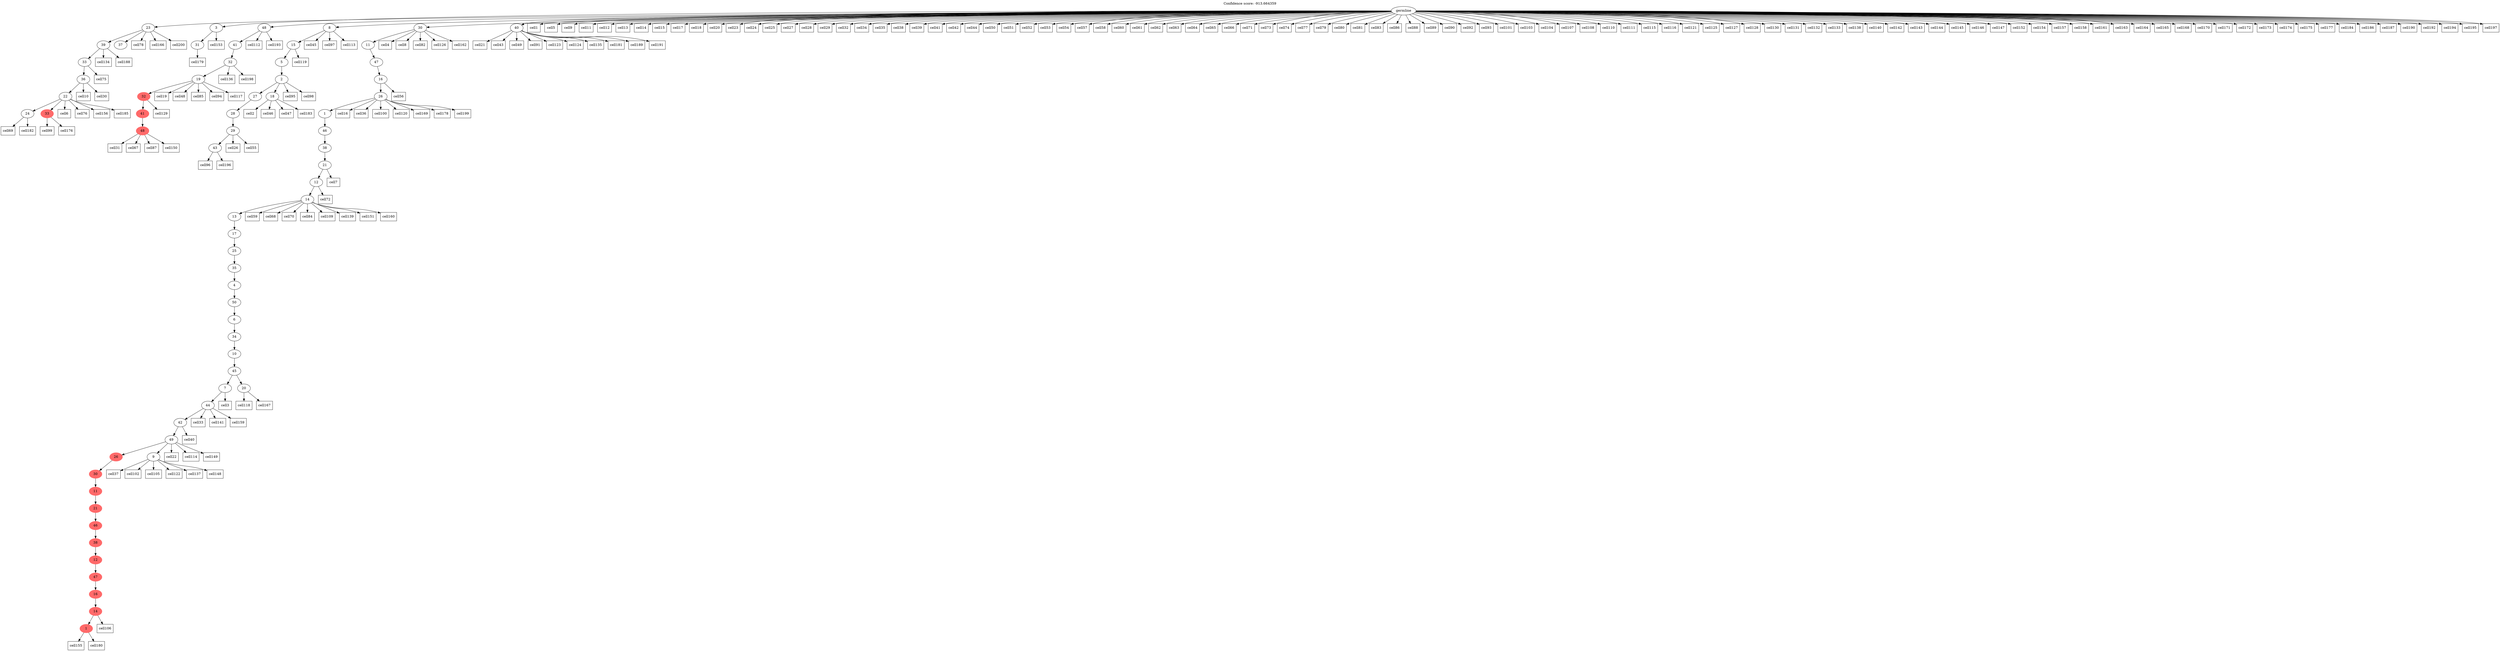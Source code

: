 digraph g {
	"61" -> "62";
	"62" [label="24"];
	"61" -> "63";
	"63" [color=indianred1, style=filled, label="33"];
	"60" -> "61";
	"61" [label="22"];
	"59" -> "60";
	"60" [label="36"];
	"58" -> "59";
	"59" [label="33"];
	"57" -> "58";
	"58" [label="39"];
	"57" -> "64";
	"64" [label="37"];
	"55" -> "56";
	"56" [label="31"];
	"53" -> "54";
	"54" [color=indianred1, style=filled, label="48"];
	"52" -> "53";
	"53" [color=indianred1, style=filled, label="41"];
	"51" -> "52";
	"52" [color=indianred1, style=filled, label="32"];
	"50" -> "51";
	"51" [label="19"];
	"49" -> "50";
	"50" [label="32"];
	"48" -> "49";
	"49" [label="41"];
	"45" -> "46";
	"46" [label="43"];
	"44" -> "45";
	"45" [label="29"];
	"43" -> "44";
	"44" [label="28"];
	"42" -> "43";
	"43" [label="27"];
	"42" -> "47";
	"47" [label="18"];
	"41" -> "42";
	"42" [label="2"];
	"40" -> "41";
	"41" [label="5"];
	"39" -> "40";
	"40" [label="15"];
	"36" -> "37";
	"37" [color=indianred1, style=filled, label="1"];
	"35" -> "36";
	"36" [color=indianred1, style=filled, label="14"];
	"34" -> "35";
	"35" [color=indianred1, style=filled, label="16"];
	"33" -> "34";
	"34" [color=indianred1, style=filled, label="47"];
	"32" -> "33";
	"33" [color=indianred1, style=filled, label="12"];
	"31" -> "32";
	"32" [color=indianred1, style=filled, label="38"];
	"30" -> "31";
	"31" [color=indianred1, style=filled, label="46"];
	"29" -> "30";
	"30" [color=indianred1, style=filled, label="21"];
	"28" -> "29";
	"29" [color=indianred1, style=filled, label="11"];
	"27" -> "28";
	"28" [color=indianred1, style=filled, label="30"];
	"25" -> "26";
	"26" [label="9"];
	"25" -> "27";
	"27" [color=indianred1, style=filled, label="26"];
	"24" -> "25";
	"25" [label="49"];
	"23" -> "24";
	"24" [label="42"];
	"22" -> "23";
	"23" [label="44"];
	"21" -> "22";
	"22" [label="7"];
	"21" -> "38";
	"38" [label="20"];
	"20" -> "21";
	"21" [label="45"];
	"19" -> "20";
	"20" [label="10"];
	"18" -> "19";
	"19" [label="34"];
	"17" -> "18";
	"18" [label="6"];
	"16" -> "17";
	"17" [label="50"];
	"15" -> "16";
	"16" [label="4"];
	"14" -> "15";
	"15" [label="35"];
	"13" -> "14";
	"14" [label="25"];
	"12" -> "13";
	"13" [label="17"];
	"11" -> "12";
	"12" [label="13"];
	"10" -> "11";
	"11" [label="14"];
	"9" -> "10";
	"10" [label="12"];
	"8" -> "9";
	"9" [label="21"];
	"7" -> "8";
	"8" [label="38"];
	"6" -> "7";
	"7" [label="46"];
	"5" -> "6";
	"6" [label="1"];
	"4" -> "5";
	"5" [label="26"];
	"3" -> "4";
	"4" [label="16"];
	"2" -> "3";
	"3" [label="47"];
	"1" -> "2";
	"2" [label="11"];
	"0" -> "1";
	"1" [label="30"];
	"0" -> "39";
	"39" [label="8"];
	"0" -> "48";
	"48" [label="48"];
	"0" -> "55";
	"55" [label="3"];
	"0" -> "57";
	"57" [label="23"];
	"0" -> "65";
	"65" [label="40"];
	"0" [label="germline"];
	"0" -> "cell1";
	"cell1" [shape=box];
	"47" -> "cell2";
	"cell2" [shape=box];
	"22" -> "cell3";
	"cell3" [shape=box];
	"1" -> "cell4";
	"cell4" [shape=box];
	"0" -> "cell5";
	"cell5" [shape=box];
	"61" -> "cell6";
	"cell6" [shape=box];
	"9" -> "cell7";
	"cell7" [shape=box];
	"1" -> "cell8";
	"cell8" [shape=box];
	"0" -> "cell9";
	"cell9" [shape=box];
	"60" -> "cell10";
	"cell10" [shape=box];
	"0" -> "cell11";
	"cell11" [shape=box];
	"0" -> "cell12";
	"cell12" [shape=box];
	"0" -> "cell13";
	"cell13" [shape=box];
	"0" -> "cell14";
	"cell14" [shape=box];
	"0" -> "cell15";
	"cell15" [shape=box];
	"5" -> "cell16";
	"cell16" [shape=box];
	"0" -> "cell17";
	"cell17" [shape=box];
	"0" -> "cell18";
	"cell18" [shape=box];
	"51" -> "cell19";
	"cell19" [shape=box];
	"0" -> "cell20";
	"cell20" [shape=box];
	"65" -> "cell21";
	"cell21" [shape=box];
	"25" -> "cell22";
	"cell22" [shape=box];
	"0" -> "cell23";
	"cell23" [shape=box];
	"0" -> "cell24";
	"cell24" [shape=box];
	"0" -> "cell25";
	"cell25" [shape=box];
	"45" -> "cell26";
	"cell26" [shape=box];
	"0" -> "cell27";
	"cell27" [shape=box];
	"0" -> "cell28";
	"cell28" [shape=box];
	"0" -> "cell29";
	"cell29" [shape=box];
	"60" -> "cell30";
	"cell30" [shape=box];
	"54" -> "cell31";
	"cell31" [shape=box];
	"0" -> "cell32";
	"cell32" [shape=box];
	"23" -> "cell33";
	"cell33" [shape=box];
	"0" -> "cell34";
	"cell34" [shape=box];
	"0" -> "cell35";
	"cell35" [shape=box];
	"5" -> "cell36";
	"cell36" [shape=box];
	"26" -> "cell37";
	"cell37" [shape=box];
	"0" -> "cell38";
	"cell38" [shape=box];
	"0" -> "cell39";
	"cell39" [shape=box];
	"24" -> "cell40";
	"cell40" [shape=box];
	"0" -> "cell41";
	"cell41" [shape=box];
	"0" -> "cell42";
	"cell42" [shape=box];
	"65" -> "cell43";
	"cell43" [shape=box];
	"0" -> "cell44";
	"cell44" [shape=box];
	"39" -> "cell45";
	"cell45" [shape=box];
	"47" -> "cell46";
	"cell46" [shape=box];
	"47" -> "cell47";
	"cell47" [shape=box];
	"51" -> "cell48";
	"cell48" [shape=box];
	"65" -> "cell49";
	"cell49" [shape=box];
	"0" -> "cell50";
	"cell50" [shape=box];
	"0" -> "cell51";
	"cell51" [shape=box];
	"0" -> "cell52";
	"cell52" [shape=box];
	"0" -> "cell53";
	"cell53" [shape=box];
	"0" -> "cell54";
	"cell54" [shape=box];
	"45" -> "cell55";
	"cell55" [shape=box];
	"4" -> "cell56";
	"cell56" [shape=box];
	"0" -> "cell57";
	"cell57" [shape=box];
	"0" -> "cell58";
	"cell58" [shape=box];
	"11" -> "cell59";
	"cell59" [shape=box];
	"0" -> "cell60";
	"cell60" [shape=box];
	"0" -> "cell61";
	"cell61" [shape=box];
	"0" -> "cell62";
	"cell62" [shape=box];
	"0" -> "cell63";
	"cell63" [shape=box];
	"0" -> "cell64";
	"cell64" [shape=box];
	"0" -> "cell65";
	"cell65" [shape=box];
	"0" -> "cell66";
	"cell66" [shape=box];
	"54" -> "cell67";
	"cell67" [shape=box];
	"11" -> "cell68";
	"cell68" [shape=box];
	"62" -> "cell69";
	"cell69" [shape=box];
	"11" -> "cell70";
	"cell70" [shape=box];
	"0" -> "cell71";
	"cell71" [shape=box];
	"10" -> "cell72";
	"cell72" [shape=box];
	"0" -> "cell73";
	"cell73" [shape=box];
	"0" -> "cell74";
	"cell74" [shape=box];
	"59" -> "cell75";
	"cell75" [shape=box];
	"61" -> "cell76";
	"cell76" [shape=box];
	"0" -> "cell77";
	"cell77" [shape=box];
	"57" -> "cell78";
	"cell78" [shape=box];
	"0" -> "cell79";
	"cell79" [shape=box];
	"0" -> "cell80";
	"cell80" [shape=box];
	"0" -> "cell81";
	"cell81" [shape=box];
	"1" -> "cell82";
	"cell82" [shape=box];
	"0" -> "cell83";
	"cell83" [shape=box];
	"11" -> "cell84";
	"cell84" [shape=box];
	"51" -> "cell85";
	"cell85" [shape=box];
	"0" -> "cell86";
	"cell86" [shape=box];
	"54" -> "cell87";
	"cell87" [shape=box];
	"0" -> "cell88";
	"cell88" [shape=box];
	"0" -> "cell89";
	"cell89" [shape=box];
	"0" -> "cell90";
	"cell90" [shape=box];
	"65" -> "cell91";
	"cell91" [shape=box];
	"0" -> "cell92";
	"cell92" [shape=box];
	"0" -> "cell93";
	"cell93" [shape=box];
	"51" -> "cell94";
	"cell94" [shape=box];
	"42" -> "cell95";
	"cell95" [shape=box];
	"46" -> "cell96";
	"cell96" [shape=box];
	"39" -> "cell97";
	"cell97" [shape=box];
	"42" -> "cell98";
	"cell98" [shape=box];
	"63" -> "cell99";
	"cell99" [shape=box];
	"5" -> "cell100";
	"cell100" [shape=box];
	"0" -> "cell101";
	"cell101" [shape=box];
	"26" -> "cell102";
	"cell102" [shape=box];
	"0" -> "cell103";
	"cell103" [shape=box];
	"0" -> "cell104";
	"cell104" [shape=box];
	"26" -> "cell105";
	"cell105" [shape=box];
	"36" -> "cell106";
	"cell106" [shape=box];
	"0" -> "cell107";
	"cell107" [shape=box];
	"0" -> "cell108";
	"cell108" [shape=box];
	"11" -> "cell109";
	"cell109" [shape=box];
	"0" -> "cell110";
	"cell110" [shape=box];
	"0" -> "cell111";
	"cell111" [shape=box];
	"48" -> "cell112";
	"cell112" [shape=box];
	"39" -> "cell113";
	"cell113" [shape=box];
	"25" -> "cell114";
	"cell114" [shape=box];
	"0" -> "cell115";
	"cell115" [shape=box];
	"0" -> "cell116";
	"cell116" [shape=box];
	"51" -> "cell117";
	"cell117" [shape=box];
	"38" -> "cell118";
	"cell118" [shape=box];
	"40" -> "cell119";
	"cell119" [shape=box];
	"5" -> "cell120";
	"cell120" [shape=box];
	"0" -> "cell121";
	"cell121" [shape=box];
	"26" -> "cell122";
	"cell122" [shape=box];
	"65" -> "cell123";
	"cell123" [shape=box];
	"65" -> "cell124";
	"cell124" [shape=box];
	"0" -> "cell125";
	"cell125" [shape=box];
	"1" -> "cell126";
	"cell126" [shape=box];
	"0" -> "cell127";
	"cell127" [shape=box];
	"0" -> "cell128";
	"cell128" [shape=box];
	"52" -> "cell129";
	"cell129" [shape=box];
	"0" -> "cell130";
	"cell130" [shape=box];
	"0" -> "cell131";
	"cell131" [shape=box];
	"0" -> "cell132";
	"cell132" [shape=box];
	"0" -> "cell133";
	"cell133" [shape=box];
	"58" -> "cell134";
	"cell134" [shape=box];
	"65" -> "cell135";
	"cell135" [shape=box];
	"50" -> "cell136";
	"cell136" [shape=box];
	"26" -> "cell137";
	"cell137" [shape=box];
	"0" -> "cell138";
	"cell138" [shape=box];
	"11" -> "cell139";
	"cell139" [shape=box];
	"0" -> "cell140";
	"cell140" [shape=box];
	"23" -> "cell141";
	"cell141" [shape=box];
	"0" -> "cell142";
	"cell142" [shape=box];
	"0" -> "cell143";
	"cell143" [shape=box];
	"0" -> "cell144";
	"cell144" [shape=box];
	"0" -> "cell145";
	"cell145" [shape=box];
	"0" -> "cell146";
	"cell146" [shape=box];
	"0" -> "cell147";
	"cell147" [shape=box];
	"26" -> "cell148";
	"cell148" [shape=box];
	"25" -> "cell149";
	"cell149" [shape=box];
	"54" -> "cell150";
	"cell150" [shape=box];
	"11" -> "cell151";
	"cell151" [shape=box];
	"0" -> "cell152";
	"cell152" [shape=box];
	"55" -> "cell153";
	"cell153" [shape=box];
	"0" -> "cell154";
	"cell154" [shape=box];
	"37" -> "cell155";
	"cell155" [shape=box];
	"61" -> "cell156";
	"cell156" [shape=box];
	"0" -> "cell157";
	"cell157" [shape=box];
	"0" -> "cell158";
	"cell158" [shape=box];
	"23" -> "cell159";
	"cell159" [shape=box];
	"11" -> "cell160";
	"cell160" [shape=box];
	"0" -> "cell161";
	"cell161" [shape=box];
	"1" -> "cell162";
	"cell162" [shape=box];
	"0" -> "cell163";
	"cell163" [shape=box];
	"0" -> "cell164";
	"cell164" [shape=box];
	"0" -> "cell165";
	"cell165" [shape=box];
	"57" -> "cell166";
	"cell166" [shape=box];
	"38" -> "cell167";
	"cell167" [shape=box];
	"0" -> "cell168";
	"cell168" [shape=box];
	"5" -> "cell169";
	"cell169" [shape=box];
	"0" -> "cell170";
	"cell170" [shape=box];
	"0" -> "cell171";
	"cell171" [shape=box];
	"0" -> "cell172";
	"cell172" [shape=box];
	"0" -> "cell173";
	"cell173" [shape=box];
	"0" -> "cell174";
	"cell174" [shape=box];
	"0" -> "cell175";
	"cell175" [shape=box];
	"63" -> "cell176";
	"cell176" [shape=box];
	"0" -> "cell177";
	"cell177" [shape=box];
	"5" -> "cell178";
	"cell178" [shape=box];
	"56" -> "cell179";
	"cell179" [shape=box];
	"37" -> "cell180";
	"cell180" [shape=box];
	"65" -> "cell181";
	"cell181" [shape=box];
	"62" -> "cell182";
	"cell182" [shape=box];
	"47" -> "cell183";
	"cell183" [shape=box];
	"0" -> "cell184";
	"cell184" [shape=box];
	"61" -> "cell185";
	"cell185" [shape=box];
	"0" -> "cell186";
	"cell186" [shape=box];
	"0" -> "cell187";
	"cell187" [shape=box];
	"58" -> "cell188";
	"cell188" [shape=box];
	"65" -> "cell189";
	"cell189" [shape=box];
	"0" -> "cell190";
	"cell190" [shape=box];
	"65" -> "cell191";
	"cell191" [shape=box];
	"0" -> "cell192";
	"cell192" [shape=box];
	"48" -> "cell193";
	"cell193" [shape=box];
	"0" -> "cell194";
	"cell194" [shape=box];
	"0" -> "cell195";
	"cell195" [shape=box];
	"46" -> "cell196";
	"cell196" [shape=box];
	"0" -> "cell197";
	"cell197" [shape=box];
	"50" -> "cell198";
	"cell198" [shape=box];
	"5" -> "cell199";
	"cell199" [shape=box];
	"57" -> "cell200";
	"cell200" [shape=box];
	labelloc="t";
	label="Confidence score: -913.664359";
}
